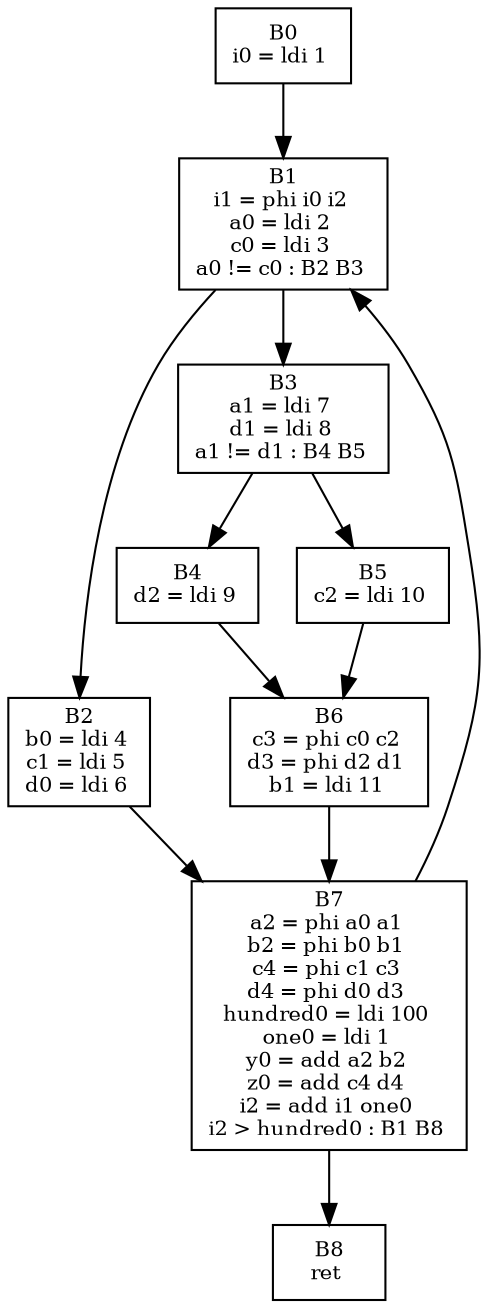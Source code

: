 digraph CFG {
B0 [shape=box,fontsize=10,label="B0\ni0 = ldi 1 \n"];
B0 -> B1;
B1 [shape=box,fontsize=10,label="B1\ni1 = phi i0 i2 \na0 = ldi 2 \nc0 = ldi 3 \na0 != c0 : B2 B3 \n"];
B1 -> B2;
B1 -> B3;
B2 [shape=box,fontsize=10,label="B2\nb0 = ldi 4 \nc1 = ldi 5 \nd0 = ldi 6 \n"];
B2 -> B7;
B3 [shape=box,fontsize=10,label="B3\na1 = ldi 7 \nd1 = ldi 8 \na1 != d1 : B4 B5 \n"];
B3 -> B4;
B3 -> B5;
B4 [shape=box,fontsize=10,label="B4\nd2 = ldi 9 \n"];
B4 -> B6;
B5 [shape=box,fontsize=10,label="B5\nc2 = ldi 10 \n"];
B5 -> B6;
B6 [shape=box,fontsize=10,label="B6\nc3 = phi c0 c2 \nd3 = phi d2 d1 \nb1 = ldi 11 \n"];
B6 -> B7;
B7 [shape=box,fontsize=10,label="B7\na2 = phi a0 a1 \nb2 = phi b0 b1 \nc4 = phi c1 c3 \nd4 = phi d0 d3 \nhundred0 = ldi 100 \none0 = ldi 1 \ny0 = add a2 b2 \nz0 = add c4 d4 \ni2 = add i1 one0 \ni2 > hundred0 : B1 B8 \n"];
B7 -> B1;
B7 -> B8;
B8 [shape=box,fontsize=10,label="B8\nret \n"];
 }